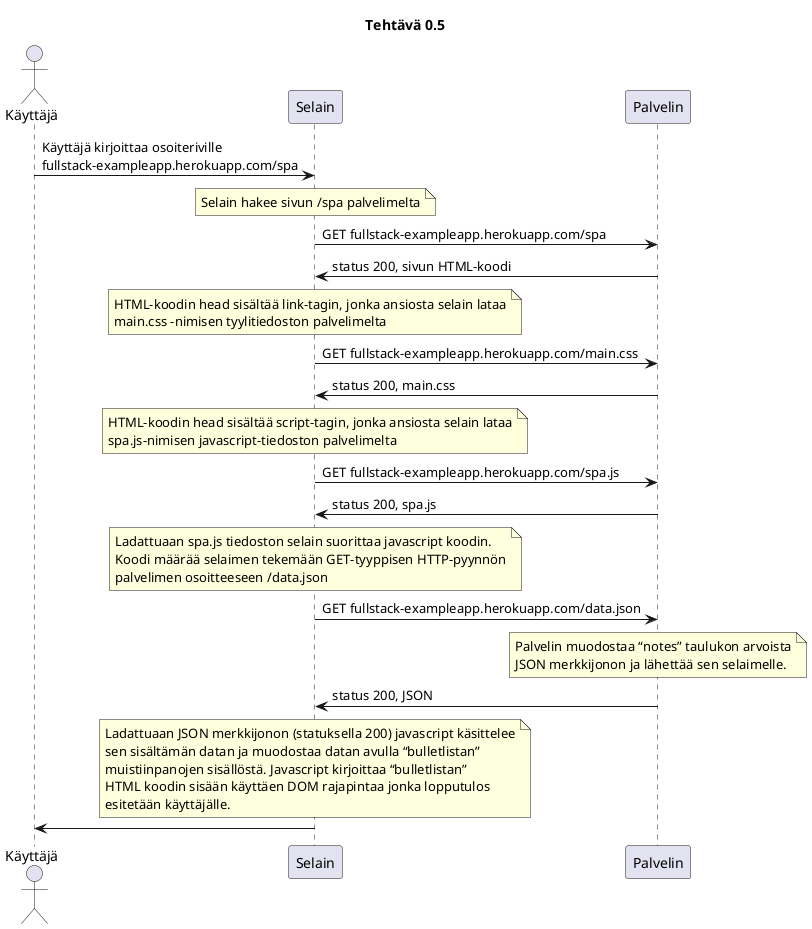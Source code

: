 @startuml
title Tehtävä 0.5

actor Käyttäjä

Käyttäjä->Selain: Käyttäjä kirjoittaa osoiteriville\nfullstack-exampleapp.herokuapp.com/spa

note over Selain
 Selain hakee sivun /spa palvelimelta
end note

Selain->Palvelin: GET fullstack-exampleapp.herokuapp.com/spa
Palvelin->Selain: status 200, sivun HTML-koodi

note over Selain
 HTML-koodin head sisältää link-tagin, jonka ansiosta selain lataa
 main.css -nimisen tyylitiedoston palvelimelta
end note

Selain->Palvelin: GET fullstack-exampleapp.herokuapp.com/main.css
Palvelin->Selain: status 200, main.css

note over Selain
 HTML-koodin head sisältää script-tagin, jonka ansiosta selain lataa
 spa.js-nimisen javascript-tiedoston palvelimelta
end note

Selain->Palvelin: GET fullstack-exampleapp.herokuapp.com/spa.js
Palvelin->Selain: status 200, spa.js

note over Selain
 Ladattuaan spa.js tiedoston selain suorittaa javascript koodin.
 Koodi määrää selaimen tekemään GET-tyyppisen HTTP-pyynnön
 palvelimen osoitteeseen /data.json
end note

Selain->Palvelin: GET fullstack-exampleapp.herokuapp.com/data.json
note over Palvelin
 Palvelin muodostaa “notes” taulukon arvoista
 JSON merkkijonon ja lähettää sen selaimelle.
end note
Palvelin->Selain: status 200, JSON

note over Selain
 Ladattuaan JSON merkkijonon (statuksella 200) javascript käsittelee
 sen sisältämän datan ja muodostaa datan avulla “bulletlistan”
 muistiinpanojen sisällöstä. Javascript kirjoittaa “bulletlistan”
 HTML koodin sisään käyttäen DOM rajapintaa jonka lopputulos
 esitetään käyttäjälle.
end note

Selain->Käyttäjä:
@enduml